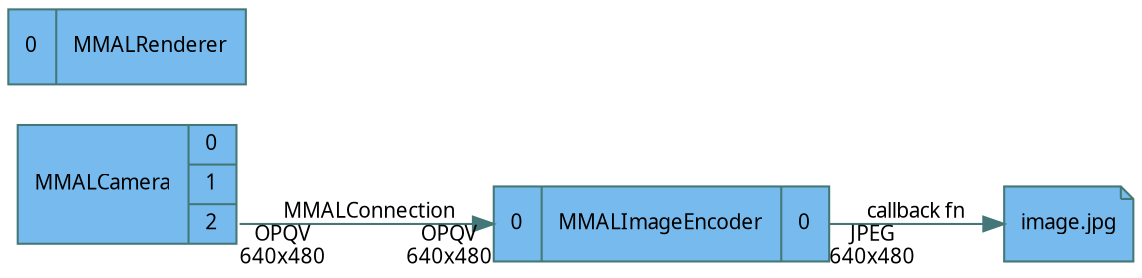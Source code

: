 digraph G {
    graph [rankdir=LR];
    node [shape=record, style=filled, fontname="Sans", fontsize=10, fillcolor="#77bbee", color="#447777"];
    edge [fontname="Sans", fontsize=10, color="#447777"];

    MMALCamera [label="{MMALCamera|{<preview>0|<video>1|<still>2}}"];
    MMALImageEncoder [label="{<input>0|MMALImageEncoder|<output>0}"];
    MMALRenderer [label="{<input>0|MMALRenderer}"];
    FileOutput [label="image.jpg", shape=note];

    MMALCamera:still->MMALImageEncoder:input [
        taillabel="OPQV\n640x480",
        label="MMALConnection",
        headlabel="OPQV\n640x480"
        ];
    MMALImageEncoder:output->FileOutput [
        taillabel="JPEG\n640x480",
        label="callback fn"
        ];
}
